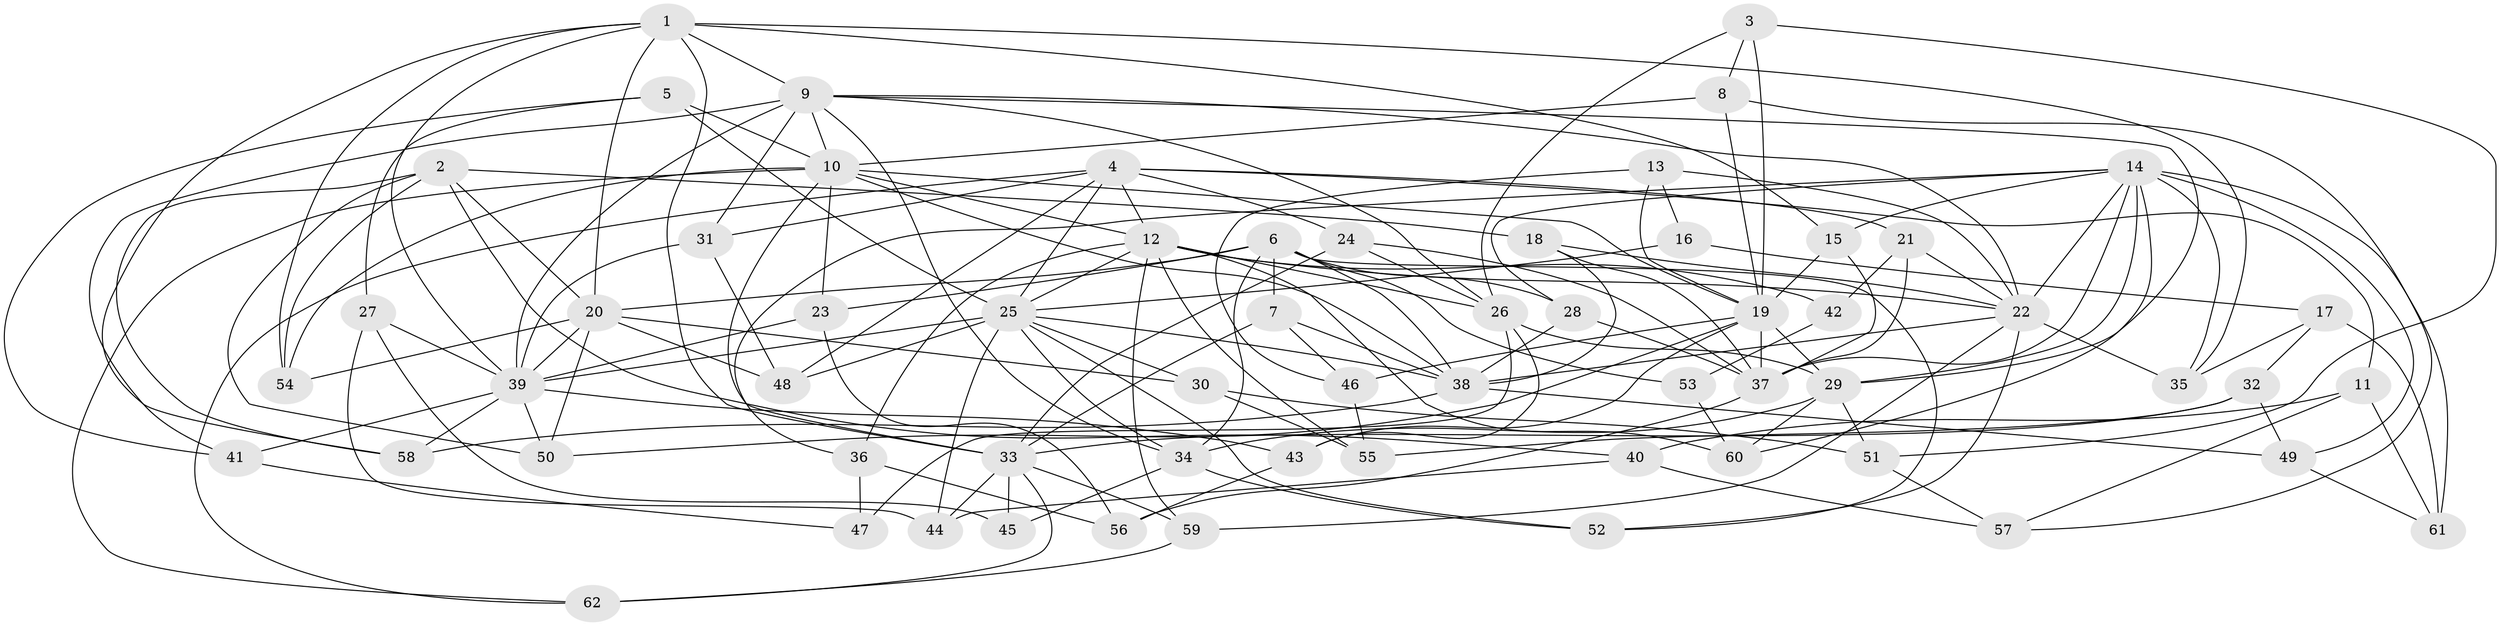 // original degree distribution, {4: 1.0}
// Generated by graph-tools (version 1.1) at 2025/53/03/04/25 22:53:32]
// undirected, 62 vertices, 166 edges
graph export_dot {
  node [color=gray90,style=filled];
  1;
  2;
  3;
  4;
  5;
  6;
  7;
  8;
  9;
  10;
  11;
  12;
  13;
  14;
  15;
  16;
  17;
  18;
  19;
  20;
  21;
  22;
  23;
  24;
  25;
  26;
  27;
  28;
  29;
  30;
  31;
  32;
  33;
  34;
  35;
  36;
  37;
  38;
  39;
  40;
  41;
  42;
  43;
  44;
  45;
  46;
  47;
  48;
  49;
  50;
  51;
  52;
  53;
  54;
  55;
  56;
  57;
  58;
  59;
  60;
  61;
  62;
  1 -- 9 [weight=1.0];
  1 -- 15 [weight=1.0];
  1 -- 20 [weight=1.0];
  1 -- 33 [weight=1.0];
  1 -- 35 [weight=1.0];
  1 -- 39 [weight=1.0];
  1 -- 54 [weight=1.0];
  1 -- 58 [weight=1.0];
  2 -- 18 [weight=1.0];
  2 -- 20 [weight=5.0];
  2 -- 40 [weight=1.0];
  2 -- 50 [weight=1.0];
  2 -- 54 [weight=1.0];
  2 -- 58 [weight=1.0];
  3 -- 8 [weight=1.0];
  3 -- 19 [weight=1.0];
  3 -- 26 [weight=1.0];
  3 -- 51 [weight=1.0];
  4 -- 11 [weight=1.0];
  4 -- 12 [weight=1.0];
  4 -- 21 [weight=1.0];
  4 -- 24 [weight=1.0];
  4 -- 25 [weight=1.0];
  4 -- 31 [weight=1.0];
  4 -- 48 [weight=1.0];
  4 -- 62 [weight=1.0];
  5 -- 10 [weight=1.0];
  5 -- 25 [weight=1.0];
  5 -- 27 [weight=1.0];
  5 -- 41 [weight=1.0];
  6 -- 7 [weight=1.0];
  6 -- 20 [weight=1.0];
  6 -- 23 [weight=1.0];
  6 -- 28 [weight=1.0];
  6 -- 34 [weight=1.0];
  6 -- 38 [weight=2.0];
  6 -- 52 [weight=1.0];
  6 -- 53 [weight=2.0];
  7 -- 33 [weight=1.0];
  7 -- 38 [weight=1.0];
  7 -- 46 [weight=1.0];
  8 -- 10 [weight=1.0];
  8 -- 19 [weight=1.0];
  8 -- 57 [weight=1.0];
  9 -- 10 [weight=1.0];
  9 -- 22 [weight=1.0];
  9 -- 26 [weight=1.0];
  9 -- 29 [weight=1.0];
  9 -- 31 [weight=1.0];
  9 -- 34 [weight=1.0];
  9 -- 39 [weight=2.0];
  9 -- 41 [weight=1.0];
  10 -- 12 [weight=1.0];
  10 -- 19 [weight=1.0];
  10 -- 23 [weight=1.0];
  10 -- 33 [weight=1.0];
  10 -- 38 [weight=1.0];
  10 -- 54 [weight=1.0];
  10 -- 62 [weight=1.0];
  11 -- 40 [weight=1.0];
  11 -- 57 [weight=1.0];
  11 -- 61 [weight=1.0];
  12 -- 22 [weight=1.0];
  12 -- 25 [weight=1.0];
  12 -- 26 [weight=2.0];
  12 -- 36 [weight=1.0];
  12 -- 42 [weight=2.0];
  12 -- 55 [weight=1.0];
  12 -- 59 [weight=1.0];
  12 -- 60 [weight=1.0];
  13 -- 16 [weight=1.0];
  13 -- 19 [weight=1.0];
  13 -- 22 [weight=1.0];
  13 -- 46 [weight=1.0];
  14 -- 15 [weight=1.0];
  14 -- 22 [weight=1.0];
  14 -- 28 [weight=1.0];
  14 -- 29 [weight=1.0];
  14 -- 35 [weight=1.0];
  14 -- 36 [weight=1.0];
  14 -- 37 [weight=1.0];
  14 -- 49 [weight=1.0];
  14 -- 60 [weight=1.0];
  14 -- 61 [weight=1.0];
  15 -- 19 [weight=1.0];
  15 -- 37 [weight=1.0];
  16 -- 17 [weight=1.0];
  16 -- 25 [weight=2.0];
  17 -- 32 [weight=1.0];
  17 -- 35 [weight=1.0];
  17 -- 61 [weight=1.0];
  18 -- 22 [weight=1.0];
  18 -- 37 [weight=1.0];
  18 -- 38 [weight=1.0];
  19 -- 29 [weight=1.0];
  19 -- 37 [weight=1.0];
  19 -- 43 [weight=1.0];
  19 -- 46 [weight=1.0];
  19 -- 50 [weight=1.0];
  20 -- 30 [weight=1.0];
  20 -- 39 [weight=1.0];
  20 -- 48 [weight=1.0];
  20 -- 50 [weight=1.0];
  20 -- 54 [weight=1.0];
  21 -- 22 [weight=1.0];
  21 -- 37 [weight=1.0];
  21 -- 42 [weight=1.0];
  22 -- 35 [weight=1.0];
  22 -- 38 [weight=1.0];
  22 -- 52 [weight=1.0];
  22 -- 59 [weight=1.0];
  23 -- 39 [weight=1.0];
  23 -- 56 [weight=1.0];
  24 -- 26 [weight=1.0];
  24 -- 33 [weight=1.0];
  24 -- 37 [weight=1.0];
  25 -- 30 [weight=1.0];
  25 -- 34 [weight=1.0];
  25 -- 38 [weight=1.0];
  25 -- 39 [weight=1.0];
  25 -- 44 [weight=1.0];
  25 -- 48 [weight=1.0];
  25 -- 52 [weight=1.0];
  26 -- 29 [weight=2.0];
  26 -- 43 [weight=1.0];
  26 -- 47 [weight=2.0];
  27 -- 39 [weight=1.0];
  27 -- 44 [weight=1.0];
  27 -- 45 [weight=1.0];
  28 -- 37 [weight=1.0];
  28 -- 38 [weight=1.0];
  29 -- 34 [weight=1.0];
  29 -- 51 [weight=1.0];
  29 -- 60 [weight=1.0];
  30 -- 51 [weight=1.0];
  30 -- 55 [weight=1.0];
  31 -- 39 [weight=1.0];
  31 -- 48 [weight=1.0];
  32 -- 33 [weight=1.0];
  32 -- 49 [weight=1.0];
  32 -- 55 [weight=1.0];
  33 -- 44 [weight=1.0];
  33 -- 45 [weight=2.0];
  33 -- 59 [weight=1.0];
  33 -- 62 [weight=1.0];
  34 -- 45 [weight=1.0];
  34 -- 52 [weight=1.0];
  36 -- 47 [weight=1.0];
  36 -- 56 [weight=1.0];
  37 -- 56 [weight=1.0];
  38 -- 49 [weight=1.0];
  38 -- 58 [weight=1.0];
  39 -- 41 [weight=1.0];
  39 -- 43 [weight=1.0];
  39 -- 50 [weight=1.0];
  39 -- 58 [weight=1.0];
  40 -- 44 [weight=1.0];
  40 -- 57 [weight=1.0];
  41 -- 47 [weight=1.0];
  42 -- 53 [weight=1.0];
  43 -- 56 [weight=1.0];
  46 -- 55 [weight=1.0];
  49 -- 61 [weight=1.0];
  51 -- 57 [weight=1.0];
  53 -- 60 [weight=1.0];
  59 -- 62 [weight=1.0];
}
